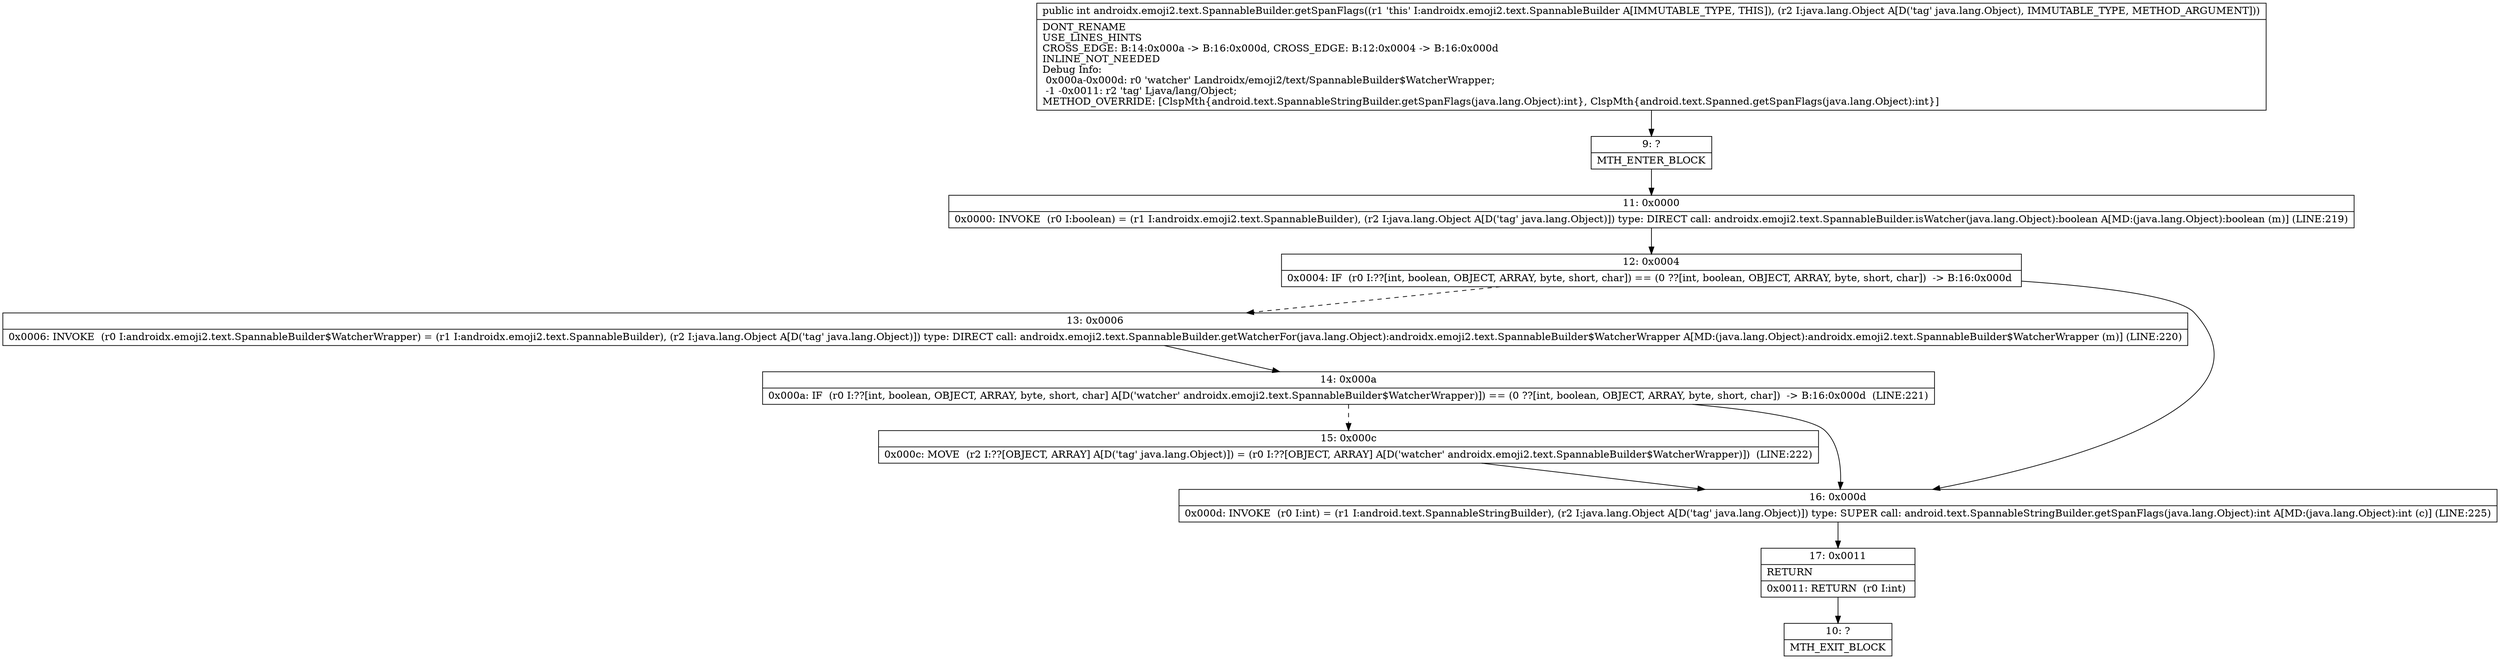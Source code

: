 digraph "CFG forandroidx.emoji2.text.SpannableBuilder.getSpanFlags(Ljava\/lang\/Object;)I" {
Node_9 [shape=record,label="{9\:\ ?|MTH_ENTER_BLOCK\l}"];
Node_11 [shape=record,label="{11\:\ 0x0000|0x0000: INVOKE  (r0 I:boolean) = (r1 I:androidx.emoji2.text.SpannableBuilder), (r2 I:java.lang.Object A[D('tag' java.lang.Object)]) type: DIRECT call: androidx.emoji2.text.SpannableBuilder.isWatcher(java.lang.Object):boolean A[MD:(java.lang.Object):boolean (m)] (LINE:219)\l}"];
Node_12 [shape=record,label="{12\:\ 0x0004|0x0004: IF  (r0 I:??[int, boolean, OBJECT, ARRAY, byte, short, char]) == (0 ??[int, boolean, OBJECT, ARRAY, byte, short, char])  \-\> B:16:0x000d \l}"];
Node_13 [shape=record,label="{13\:\ 0x0006|0x0006: INVOKE  (r0 I:androidx.emoji2.text.SpannableBuilder$WatcherWrapper) = (r1 I:androidx.emoji2.text.SpannableBuilder), (r2 I:java.lang.Object A[D('tag' java.lang.Object)]) type: DIRECT call: androidx.emoji2.text.SpannableBuilder.getWatcherFor(java.lang.Object):androidx.emoji2.text.SpannableBuilder$WatcherWrapper A[MD:(java.lang.Object):androidx.emoji2.text.SpannableBuilder$WatcherWrapper (m)] (LINE:220)\l}"];
Node_14 [shape=record,label="{14\:\ 0x000a|0x000a: IF  (r0 I:??[int, boolean, OBJECT, ARRAY, byte, short, char] A[D('watcher' androidx.emoji2.text.SpannableBuilder$WatcherWrapper)]) == (0 ??[int, boolean, OBJECT, ARRAY, byte, short, char])  \-\> B:16:0x000d  (LINE:221)\l}"];
Node_15 [shape=record,label="{15\:\ 0x000c|0x000c: MOVE  (r2 I:??[OBJECT, ARRAY] A[D('tag' java.lang.Object)]) = (r0 I:??[OBJECT, ARRAY] A[D('watcher' androidx.emoji2.text.SpannableBuilder$WatcherWrapper)])  (LINE:222)\l}"];
Node_16 [shape=record,label="{16\:\ 0x000d|0x000d: INVOKE  (r0 I:int) = (r1 I:android.text.SpannableStringBuilder), (r2 I:java.lang.Object A[D('tag' java.lang.Object)]) type: SUPER call: android.text.SpannableStringBuilder.getSpanFlags(java.lang.Object):int A[MD:(java.lang.Object):int (c)] (LINE:225)\l}"];
Node_17 [shape=record,label="{17\:\ 0x0011|RETURN\l|0x0011: RETURN  (r0 I:int) \l}"];
Node_10 [shape=record,label="{10\:\ ?|MTH_EXIT_BLOCK\l}"];
MethodNode[shape=record,label="{public int androidx.emoji2.text.SpannableBuilder.getSpanFlags((r1 'this' I:androidx.emoji2.text.SpannableBuilder A[IMMUTABLE_TYPE, THIS]), (r2 I:java.lang.Object A[D('tag' java.lang.Object), IMMUTABLE_TYPE, METHOD_ARGUMENT]))  | DONT_RENAME\lUSE_LINES_HINTS\lCROSS_EDGE: B:14:0x000a \-\> B:16:0x000d, CROSS_EDGE: B:12:0x0004 \-\> B:16:0x000d\lINLINE_NOT_NEEDED\lDebug Info:\l  0x000a\-0x000d: r0 'watcher' Landroidx\/emoji2\/text\/SpannableBuilder$WatcherWrapper;\l  \-1 \-0x0011: r2 'tag' Ljava\/lang\/Object;\lMETHOD_OVERRIDE: [ClspMth\{android.text.SpannableStringBuilder.getSpanFlags(java.lang.Object):int\}, ClspMth\{android.text.Spanned.getSpanFlags(java.lang.Object):int\}]\l}"];
MethodNode -> Node_9;Node_9 -> Node_11;
Node_11 -> Node_12;
Node_12 -> Node_13[style=dashed];
Node_12 -> Node_16;
Node_13 -> Node_14;
Node_14 -> Node_15[style=dashed];
Node_14 -> Node_16;
Node_15 -> Node_16;
Node_16 -> Node_17;
Node_17 -> Node_10;
}

